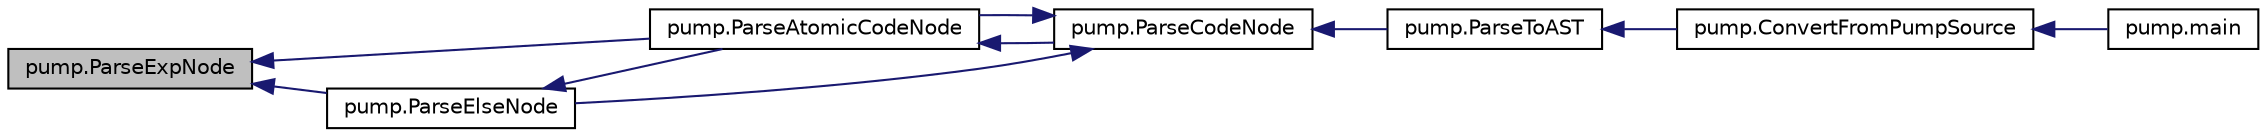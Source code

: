 digraph "pump.ParseExpNode"
{
  edge [fontname="Helvetica",fontsize="10",labelfontname="Helvetica",labelfontsize="10"];
  node [fontname="Helvetica",fontsize="10",shape=record];
  rankdir="LR";
  Node198 [label="pump.ParseExpNode",height=0.2,width=0.4,color="black", fillcolor="grey75", style="filled", fontcolor="black"];
  Node198 -> Node199 [dir="back",color="midnightblue",fontsize="10",style="solid",fontname="Helvetica"];
  Node199 [label="pump.ParseElseNode",height=0.2,width=0.4,color="black", fillcolor="white", style="filled",URL="$df/d92/namespacepump.html#ae40493525a993e81929c6905e329a406"];
  Node199 -> Node200 [dir="back",color="midnightblue",fontsize="10",style="solid",fontname="Helvetica"];
  Node200 [label="pump.ParseAtomicCodeNode",height=0.2,width=0.4,color="black", fillcolor="white", style="filled",URL="$df/d92/namespacepump.html#a5532710f334f026f80fc485decf5078e"];
  Node200 -> Node201 [dir="back",color="midnightblue",fontsize="10",style="solid",fontname="Helvetica"];
  Node201 [label="pump.ParseCodeNode",height=0.2,width=0.4,color="black", fillcolor="white", style="filled",URL="$df/d92/namespacepump.html#aabbc064b8664abbe05618b3a0f5a6c38"];
  Node201 -> Node199 [dir="back",color="midnightblue",fontsize="10",style="solid",fontname="Helvetica"];
  Node201 -> Node200 [dir="back",color="midnightblue",fontsize="10",style="solid",fontname="Helvetica"];
  Node201 -> Node202 [dir="back",color="midnightblue",fontsize="10",style="solid",fontname="Helvetica"];
  Node202 [label="pump.ParseToAST",height=0.2,width=0.4,color="black", fillcolor="white", style="filled",URL="$df/d92/namespacepump.html#a56ac10a83a3a875d305c9aae71fc0549"];
  Node202 -> Node203 [dir="back",color="midnightblue",fontsize="10",style="solid",fontname="Helvetica"];
  Node203 [label="pump.ConvertFromPumpSource",height=0.2,width=0.4,color="black", fillcolor="white", style="filled",URL="$df/d92/namespacepump.html#a568fe53d1443489ac15bac4a0f9faf91"];
  Node203 -> Node204 [dir="back",color="midnightblue",fontsize="10",style="solid",fontname="Helvetica"];
  Node204 [label="pump.main",height=0.2,width=0.4,color="black", fillcolor="white", style="filled",URL="$df/d92/namespacepump.html#abcf26971f7bdbad77c2c168c110312df"];
  Node198 -> Node200 [dir="back",color="midnightblue",fontsize="10",style="solid",fontname="Helvetica"];
}
